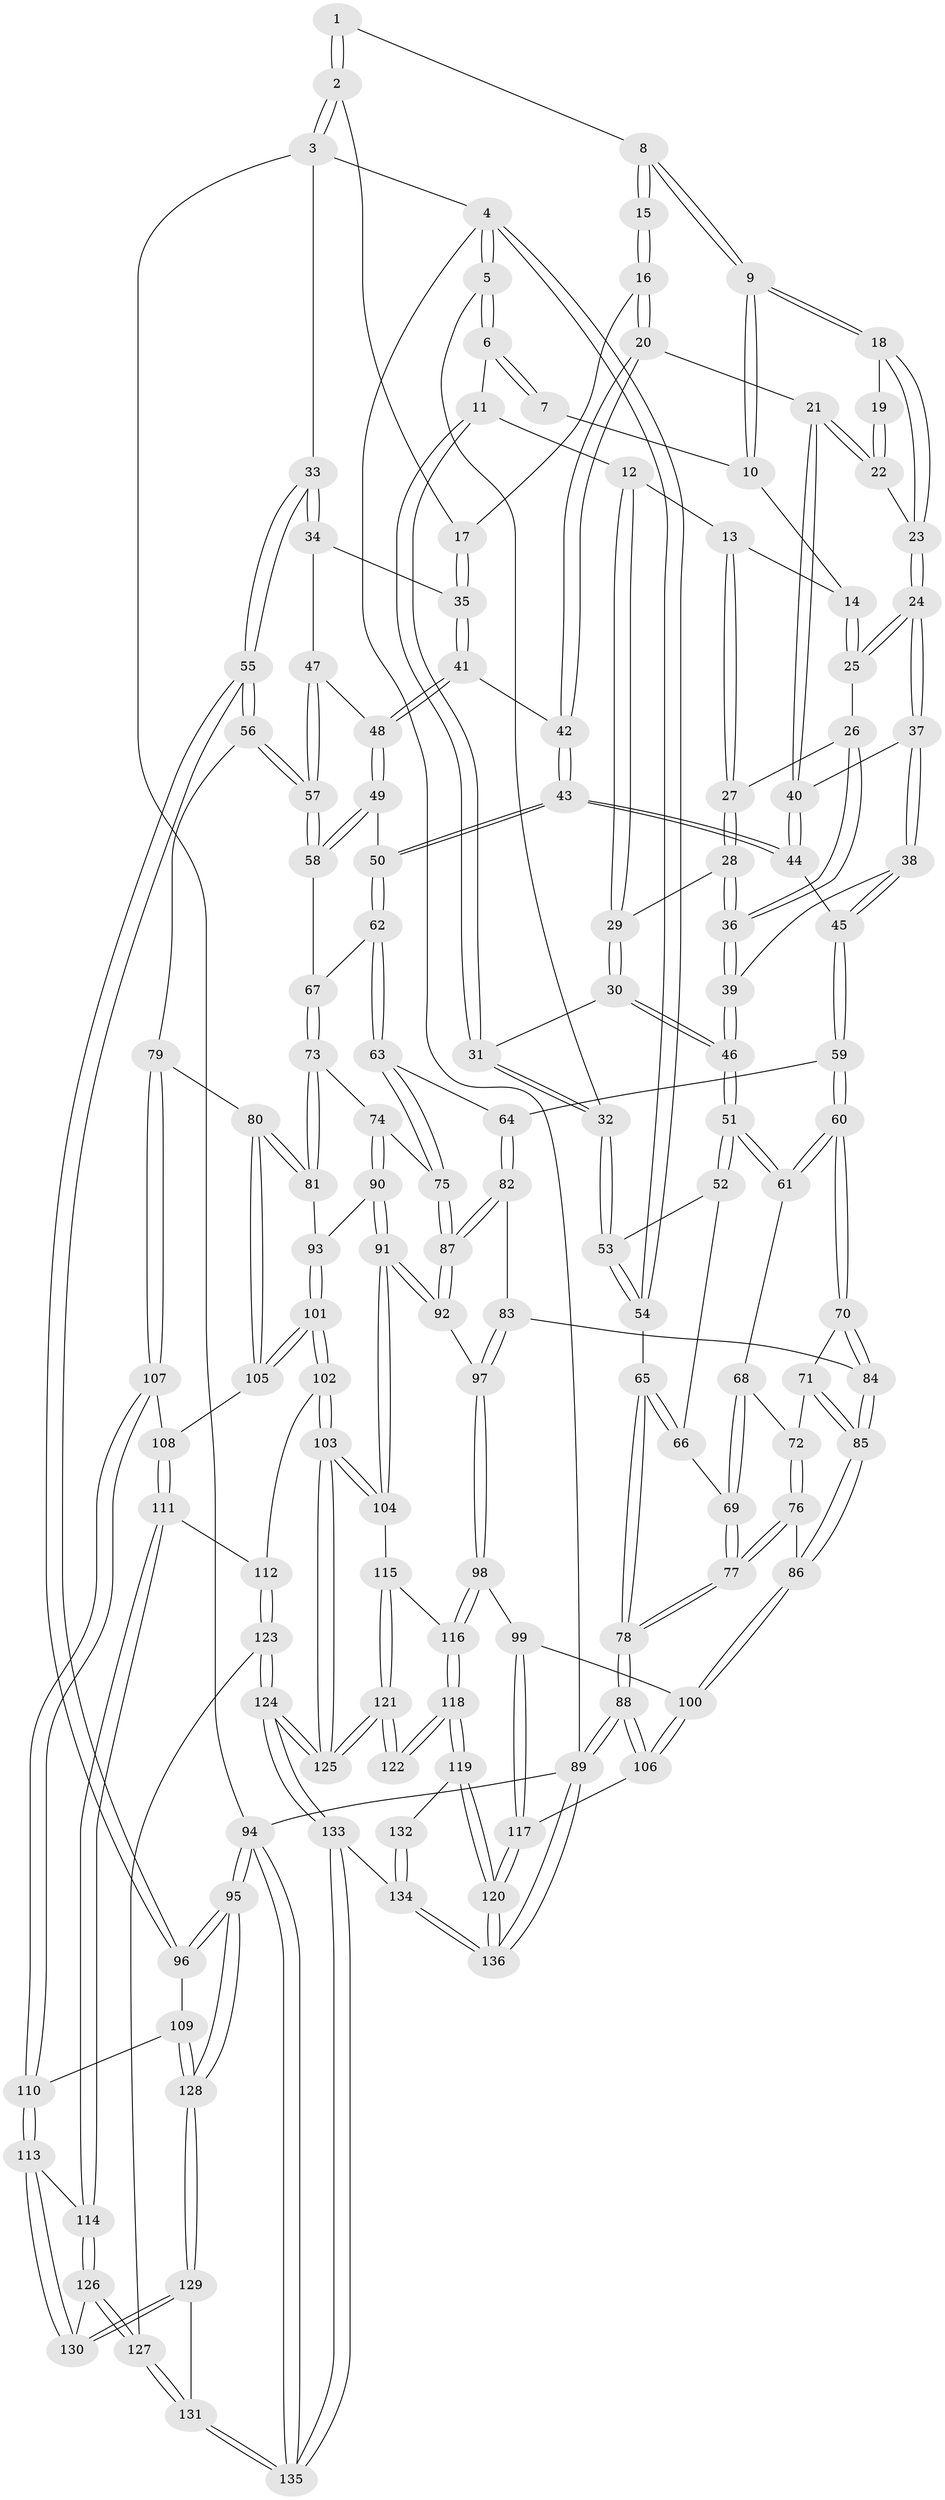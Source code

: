// coarse degree distribution, {4: 0.4588235294117647, 5: 0.3058823529411765, 6: 0.11764705882352941, 3: 0.11764705882352941}
// Generated by graph-tools (version 1.1) at 2025/24/03/03/25 07:24:35]
// undirected, 136 vertices, 337 edges
graph export_dot {
graph [start="1"]
  node [color=gray90,style=filled];
  1 [pos="+0.6230527828752473+0"];
  2 [pos="+1+0"];
  3 [pos="+1+0"];
  4 [pos="+0+0"];
  5 [pos="+0+0"];
  6 [pos="+0.03181549476115615+0"];
  7 [pos="+0.536463572231717+0"];
  8 [pos="+0.6874997672651065+0.037734189182488914"];
  9 [pos="+0.5471519818585973+0.060709454598174215"];
  10 [pos="+0.5235301630805699+0"];
  11 [pos="+0.07324154705301508+0"];
  12 [pos="+0.28609404920076964+0.02430173744245469"];
  13 [pos="+0.3231200019433212+0.05043626934974405"];
  14 [pos="+0.41748278597638344+0.0650176133823482"];
  15 [pos="+0.6879441347623375+0.038934568373672644"];
  16 [pos="+0.7747133028492561+0.10359135143716038"];
  17 [pos="+0.8269338573169533+0.07972216700285802"];
  18 [pos="+0.547775659895882+0.09540435678305566"];
  19 [pos="+0.670414715084424+0.058151154021531586"];
  20 [pos="+0.7422780320850916+0.17505908554081548"];
  21 [pos="+0.6653909704730869+0.16809160839099968"];
  22 [pos="+0.6355237199793706+0.13410544369623956"];
  23 [pos="+0.5444137791607538+0.1130874245862185"];
  24 [pos="+0.5248137154402774+0.1360405274758872"];
  25 [pos="+0.43244526306332637+0.09501425182444537"];
  26 [pos="+0.39467508599432927+0.14768539443931378"];
  27 [pos="+0.3403637832172941+0.10961271591185942"];
  28 [pos="+0.3036611647109017+0.21664959757831903"];
  29 [pos="+0.2597151442689198+0.21535170298090187"];
  30 [pos="+0.24130774916180997+0.22214984805829358"];
  31 [pos="+0.20875147806825067+0.21454483583541417"];
  32 [pos="+0.1391961844290384+0.2369465078015382"];
  33 [pos="+1+0.074235948990016"];
  34 [pos="+1+0.1944951426056331"];
  35 [pos="+0.911960320945865+0.17656071400815948"];
  36 [pos="+0.38676137011693046+0.24232889480928665"];
  37 [pos="+0.5225327082487603+0.15585681630657677"];
  38 [pos="+0.449118021469449+0.2831103926359236"];
  39 [pos="+0.42226330850804183+0.27322454044283595"];
  40 [pos="+0.6172960727503172+0.21913152182589268"];
  41 [pos="+0.8272588398836929+0.25314188280129724"];
  42 [pos="+0.7526548191463891+0.2154176314402415"];
  43 [pos="+0.6659690308997925+0.3427443301345051"];
  44 [pos="+0.6195669354072207+0.31474500232201896"];
  45 [pos="+0.4664648955154745+0.3085957348180282"];
  46 [pos="+0.25312128940787476+0.3931753327934784"];
  47 [pos="+0.9379220906524917+0.29943568951401695"];
  48 [pos="+0.8446145445737626+0.29879739814352857"];
  49 [pos="+0.8315448556765066+0.3347853007130381"];
  50 [pos="+0.6737117215508653+0.3597592502635703"];
  51 [pos="+0.24287982204763942+0.4196636570388269"];
  52 [pos="+0.100447217543509+0.3614956143473569"];
  53 [pos="+0.12015571241364113+0.252150250081002"];
  54 [pos="+0+0.06500230653856977"];
  55 [pos="+1+0.5763711043378572"];
  56 [pos="+1+0.5509152615289467"];
  57 [pos="+1+0.5218582183519074"];
  58 [pos="+0.8825455982267456+0.4731951307401823"];
  59 [pos="+0.45220119588306884+0.4444454441502284"];
  60 [pos="+0.3810538471760837+0.4936441109093914"];
  61 [pos="+0.24315827386902067+0.42039502033388887"];
  62 [pos="+0.6741655385000211+0.3685318388406935"];
  63 [pos="+0.625145573201828+0.4997123124970308"];
  64 [pos="+0.568226127075507+0.5010341703940354"];
  65 [pos="+0+0.37512681008870385"];
  66 [pos="+0.06035458012722363+0.38344014604552257"];
  67 [pos="+0.8483330716029407+0.47630183755392613"];
  68 [pos="+0.20385813356220384+0.49006513500849946"];
  69 [pos="+0.08915629347316462+0.521652654362299"];
  70 [pos="+0.3753880965676754+0.5466390937474588"];
  71 [pos="+0.26754062131988016+0.5767330414698201"];
  72 [pos="+0.20996860421280822+0.5335699501172662"];
  73 [pos="+0.7018372621724732+0.5607588531715982"];
  74 [pos="+0.6691445449279927+0.5495657166434613"];
  75 [pos="+0.6600859653756102+0.5420189940834842"];
  76 [pos="+0.16783041671754625+0.6252735456098714"];
  77 [pos="+0.03344312359587748+0.6214147017253261"];
  78 [pos="+0+0.7502703244631602"];
  79 [pos="+0.8724037835183577+0.6604823910551839"];
  80 [pos="+0.8555022767297532+0.6623876977656739"];
  81 [pos="+0.7303287085630235+0.6057960510967461"];
  82 [pos="+0.5255162005656181+0.5821904140721296"];
  83 [pos="+0.39638174272787824+0.6117408622347181"];
  84 [pos="+0.38005321349330445+0.5650978891172918"];
  85 [pos="+0.23910918766391567+0.6500044455464781"];
  86 [pos="+0.22831934720546143+0.6690283576745245"];
  87 [pos="+0.5416960084807959+0.6605563019200141"];
  88 [pos="+0+0.8186734862513658"];
  89 [pos="+0+1"];
  90 [pos="+0.6212823470851151+0.6851317116597118"];
  91 [pos="+0.5493149891134191+0.7394131269984286"];
  92 [pos="+0.5325974910664136+0.7232023407328454"];
  93 [pos="+0.7088949643592247+0.6979531472108177"];
  94 [pos="+1+1"];
  95 [pos="+1+1"];
  96 [pos="+1+0.6884366179977285"];
  97 [pos="+0.3983965434196737+0.6836763928273507"];
  98 [pos="+0.3304182968591604+0.7452722925296039"];
  99 [pos="+0.30350088341967196+0.7356490950673523"];
  100 [pos="+0.23333183286915418+0.6793693049087163"];
  101 [pos="+0.7343669686379787+0.7568295327478528"];
  102 [pos="+0.7319356531121068+0.7628264785649069"];
  103 [pos="+0.577454593007573+0.8144147914866704"];
  104 [pos="+0.5667900890264349+0.7954866342466611"];
  105 [pos="+0.7702816808722331+0.7385227537842184"];
  106 [pos="+0.030235257283028182+0.8328479711953395"];
  107 [pos="+0.8726407407702647+0.7602595619124329"];
  108 [pos="+0.828115767852617+0.776269329278974"];
  109 [pos="+0.9308841110229119+0.8288457210236109"];
  110 [pos="+0.9046176924728335+0.8321964506045324"];
  111 [pos="+0.8057148619793765+0.8367994375460968"];
  112 [pos="+0.7693775315889365+0.837206067237257"];
  113 [pos="+0.8999353139563537+0.8364712462094415"];
  114 [pos="+0.8607880714572276+0.8523361772649221"];
  115 [pos="+0.4039233754038578+0.822836019711241"];
  116 [pos="+0.333140003995787+0.7675257347704113"];
  117 [pos="+0.09269429802262386+0.8491821712761182"];
  118 [pos="+0.30392732647345433+0.8489620135203299"];
  119 [pos="+0.255542250276671+0.9331702036766382"];
  120 [pos="+0.24982247038125005+0.9382140095301695"];
  121 [pos="+0.4434365319721579+0.9126670684176006"];
  122 [pos="+0.4366515906146076+0.9146365568418807"];
  123 [pos="+0.7304334620475992+0.9146283217551567"];
  124 [pos="+0.5997153807668567+0.9928780353479515"];
  125 [pos="+0.5794230710173268+0.9522490366539367"];
  126 [pos="+0.850584969655708+0.8929952476672859"];
  127 [pos="+0.8352208424994925+0.9454469796423919"];
  128 [pos="+0.9975650821117248+0.9870564241291748"];
  129 [pos="+0.9182759147928125+0.9380728158316973"];
  130 [pos="+0.9161360768429823+0.9284710971489296"];
  131 [pos="+0.8387548075475265+0.9509314025509903"];
  132 [pos="+0.39588185130873466+0.9364869494942853"];
  133 [pos="+0.6011118739308023+1"];
  134 [pos="+0.35516143805636047+1"];
  135 [pos="+0.8572535436998006+1"];
  136 [pos="+0.2628228168026099+1"];
  1 -- 2;
  1 -- 2;
  1 -- 8;
  2 -- 3;
  2 -- 3;
  2 -- 17;
  3 -- 4;
  3 -- 33;
  3 -- 94;
  4 -- 5;
  4 -- 5;
  4 -- 54;
  4 -- 54;
  4 -- 89;
  5 -- 6;
  5 -- 6;
  5 -- 32;
  6 -- 7;
  6 -- 7;
  6 -- 11;
  7 -- 10;
  8 -- 9;
  8 -- 9;
  8 -- 15;
  8 -- 15;
  9 -- 10;
  9 -- 10;
  9 -- 18;
  9 -- 18;
  10 -- 14;
  11 -- 12;
  11 -- 31;
  11 -- 31;
  12 -- 13;
  12 -- 29;
  12 -- 29;
  13 -- 14;
  13 -- 27;
  13 -- 27;
  14 -- 25;
  14 -- 25;
  15 -- 16;
  15 -- 16;
  16 -- 17;
  16 -- 20;
  16 -- 20;
  17 -- 35;
  17 -- 35;
  18 -- 19;
  18 -- 23;
  18 -- 23;
  19 -- 22;
  19 -- 22;
  20 -- 21;
  20 -- 42;
  20 -- 42;
  21 -- 22;
  21 -- 22;
  21 -- 40;
  21 -- 40;
  22 -- 23;
  23 -- 24;
  23 -- 24;
  24 -- 25;
  24 -- 25;
  24 -- 37;
  24 -- 37;
  25 -- 26;
  26 -- 27;
  26 -- 36;
  26 -- 36;
  27 -- 28;
  27 -- 28;
  28 -- 29;
  28 -- 36;
  28 -- 36;
  29 -- 30;
  29 -- 30;
  30 -- 31;
  30 -- 46;
  30 -- 46;
  31 -- 32;
  31 -- 32;
  32 -- 53;
  32 -- 53;
  33 -- 34;
  33 -- 34;
  33 -- 55;
  33 -- 55;
  34 -- 35;
  34 -- 47;
  35 -- 41;
  35 -- 41;
  36 -- 39;
  36 -- 39;
  37 -- 38;
  37 -- 38;
  37 -- 40;
  38 -- 39;
  38 -- 45;
  38 -- 45;
  39 -- 46;
  39 -- 46;
  40 -- 44;
  40 -- 44;
  41 -- 42;
  41 -- 48;
  41 -- 48;
  42 -- 43;
  42 -- 43;
  43 -- 44;
  43 -- 44;
  43 -- 50;
  43 -- 50;
  44 -- 45;
  45 -- 59;
  45 -- 59;
  46 -- 51;
  46 -- 51;
  47 -- 48;
  47 -- 57;
  47 -- 57;
  48 -- 49;
  48 -- 49;
  49 -- 50;
  49 -- 58;
  49 -- 58;
  50 -- 62;
  50 -- 62;
  51 -- 52;
  51 -- 52;
  51 -- 61;
  51 -- 61;
  52 -- 53;
  52 -- 66;
  53 -- 54;
  53 -- 54;
  54 -- 65;
  55 -- 56;
  55 -- 56;
  55 -- 96;
  55 -- 96;
  56 -- 57;
  56 -- 57;
  56 -- 79;
  57 -- 58;
  57 -- 58;
  58 -- 67;
  59 -- 60;
  59 -- 60;
  59 -- 64;
  60 -- 61;
  60 -- 61;
  60 -- 70;
  60 -- 70;
  61 -- 68;
  62 -- 63;
  62 -- 63;
  62 -- 67;
  63 -- 64;
  63 -- 75;
  63 -- 75;
  64 -- 82;
  64 -- 82;
  65 -- 66;
  65 -- 66;
  65 -- 78;
  65 -- 78;
  66 -- 69;
  67 -- 73;
  67 -- 73;
  68 -- 69;
  68 -- 69;
  68 -- 72;
  69 -- 77;
  69 -- 77;
  70 -- 71;
  70 -- 84;
  70 -- 84;
  71 -- 72;
  71 -- 85;
  71 -- 85;
  72 -- 76;
  72 -- 76;
  73 -- 74;
  73 -- 81;
  73 -- 81;
  74 -- 75;
  74 -- 90;
  74 -- 90;
  75 -- 87;
  75 -- 87;
  76 -- 77;
  76 -- 77;
  76 -- 86;
  77 -- 78;
  77 -- 78;
  78 -- 88;
  78 -- 88;
  79 -- 80;
  79 -- 107;
  79 -- 107;
  80 -- 81;
  80 -- 81;
  80 -- 105;
  80 -- 105;
  81 -- 93;
  82 -- 83;
  82 -- 87;
  82 -- 87;
  83 -- 84;
  83 -- 97;
  83 -- 97;
  84 -- 85;
  84 -- 85;
  85 -- 86;
  85 -- 86;
  86 -- 100;
  86 -- 100;
  87 -- 92;
  87 -- 92;
  88 -- 89;
  88 -- 89;
  88 -- 106;
  88 -- 106;
  89 -- 136;
  89 -- 136;
  89 -- 94;
  90 -- 91;
  90 -- 91;
  90 -- 93;
  91 -- 92;
  91 -- 92;
  91 -- 104;
  91 -- 104;
  92 -- 97;
  93 -- 101;
  93 -- 101;
  94 -- 95;
  94 -- 95;
  94 -- 135;
  94 -- 135;
  95 -- 96;
  95 -- 96;
  95 -- 128;
  95 -- 128;
  96 -- 109;
  97 -- 98;
  97 -- 98;
  98 -- 99;
  98 -- 116;
  98 -- 116;
  99 -- 100;
  99 -- 117;
  99 -- 117;
  100 -- 106;
  100 -- 106;
  101 -- 102;
  101 -- 102;
  101 -- 105;
  101 -- 105;
  102 -- 103;
  102 -- 103;
  102 -- 112;
  103 -- 104;
  103 -- 104;
  103 -- 125;
  103 -- 125;
  104 -- 115;
  105 -- 108;
  106 -- 117;
  107 -- 108;
  107 -- 110;
  107 -- 110;
  108 -- 111;
  108 -- 111;
  109 -- 110;
  109 -- 128;
  109 -- 128;
  110 -- 113;
  110 -- 113;
  111 -- 112;
  111 -- 114;
  111 -- 114;
  112 -- 123;
  112 -- 123;
  113 -- 114;
  113 -- 130;
  113 -- 130;
  114 -- 126;
  114 -- 126;
  115 -- 116;
  115 -- 121;
  115 -- 121;
  116 -- 118;
  116 -- 118;
  117 -- 120;
  117 -- 120;
  118 -- 119;
  118 -- 119;
  118 -- 122;
  118 -- 122;
  119 -- 120;
  119 -- 120;
  119 -- 132;
  120 -- 136;
  120 -- 136;
  121 -- 122;
  121 -- 122;
  121 -- 125;
  121 -- 125;
  123 -- 124;
  123 -- 124;
  123 -- 127;
  124 -- 125;
  124 -- 125;
  124 -- 133;
  124 -- 133;
  126 -- 127;
  126 -- 127;
  126 -- 130;
  127 -- 131;
  127 -- 131;
  128 -- 129;
  128 -- 129;
  129 -- 130;
  129 -- 130;
  129 -- 131;
  131 -- 135;
  131 -- 135;
  132 -- 134;
  132 -- 134;
  133 -- 134;
  133 -- 135;
  133 -- 135;
  134 -- 136;
  134 -- 136;
}
